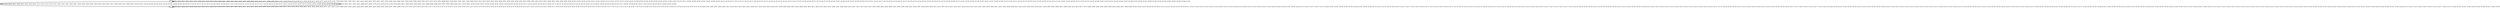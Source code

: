 digraph G {
        node [style=rounded, penwidth=3, fontsize=20, shape=oval];
        "0" -> "0" [label="@601, @602, @611, @612, @613, @625, @626, @627, @638, @639, @640, @646, @647, @648, @654, @655, @656, @667, @668, @669, @675, @676, @677, @688, @689, @690, @707, @708, @709, @719, @720, @721, @729, @730, @731, @736, @737, @738, @794, @795, @796, @800, @801, @802, @811, @812, @813, @818, @819, @820, @831, @832, @833, @844, @845, @846, @857, @858, @859, @863, @864, @865, @877, @878, @879, @885, @886, @887, @900, @901, @902, @907, @908, @909, @920, @921, @922, @928, @929, @930, @934, @935, @936, @945, @946, @947, @959, @960, @961, @972, @973, @974, @980, @981, @982, @988, @989, @990, @1003, @1004, @1005, @1010, @1011, @1012, @1023, @1024, @1025, @1031, @1032, @1033, @1037, @1038, @1039, @1048, @1049, @1050, @1062, @1063, @1064, @1075, @1076, @1077, @1083, @1084, @1085, @1091, @1092, @1093, @1106, @1107, @1108, @1113, @1114, @1115, @1126, @1127, @1128, @1134, @1135, @1136, @1140, @1141, @1142, @1151, @1152, @1153, @1165, @1166, @1167, @1178, @1179, @1180, @1186, @1187, @1188, @1194, @1195, @1196, @1209, @1210, @1211, @1216, @1217, @1218, @1229, @1230, @1231, @1237, @1238, @1239, @1243, @1244, @1245, @1254, @1255, @1256, @1268, @1269, @1270, @1281, @1282, @1283, @1289, @1290, @1291, @1297, @1298, @1299, @1310, @1311, @1312, @1318, @1319, @1320, @1331, @1332, @1333, @1350, @1351, @1352, @1362, @1363, @1364, @1372, @1373, @1374, @1379, @1380, @1381, @1418, @1419, @1420, @1436, @1437, @1438, @1453, @1454, @1455, @1460, @1461, @1462, @1483, @1484, @1485, @1489, @1490, @1491", color=black,arrowsize=1,style=bold,penwidth=3,fontsize=20];
"0" -> "1" [label="@603, @614, @628, @641, @649, @657, @670, @678, @691, @710, @722, @732, @739, @797, @803, @814, @821, @834, @847, @860, @866, @880, @888, @903, @910, @923, @931, @937, @948, @962, @975, @983, @991, @1006, @1013, @1026, @1034, @1040, @1051, @1065, @1078, @1086, @1094, @1109, @1116, @1129, @1137, @1143, @1154, @1168, @1181, @1189, @1197, @1212, @1219, @1232, @1240, @1246, @1257, @1271, @1284, @1292, @1300, @1313, @1321, @1334, @1353, @1365, @1375, @1382, @1421, @1439, @1456, @1463, @1486, @1492", color=black,arrowsize=1,style=bold,penwidth=3,fontsize=20];
"1" -> "1" [label="@604, @605, @606, @607, @608, @609, @615, @616, @617, @618, @619, @620, @621, @622, @623, @629, @630, @631, @632, @633, @634, @635, @636, @642, @643, @644, @650, @651, @652, @658, @659, @660, @661, @662, @663, @664, @665, @671, @672, @673, @679, @680, @681, @682, @683, @684, @685, @686, @692, @693, @694, @695, @696, @697, @698, @699, @700, @701, @702, @703, @704, @705, @711, @712, @713, @714, @715, @716, @717, @723, @724, @725, @726, @727, @733, @734, @740, @741, @742, @743, @744, @745, @746, @747, @748, @749, @750, @751, @752, @753, @754, @755, @756, @757, @758, @759, @760, @761, @762, @763, @764, @765, @766, @767, @768, @769, @770, @771, @772, @773, @774, @775, @776, @777, @778, @779, @780, @781, @782, @783, @784, @785, @786, @787, @788, @789, @790, @791, @792, @798, @804, @805, @806, @807, @808, @809, @815, @816, @822, @823, @824, @825, @826, @827, @828, @829, @835, @836, @837, @838, @839, @840, @841, @842, @848, @849, @850, @851, @852, @853, @854, @855, @861, @867, @868, @869, @870, @871, @872, @873, @874, @875, @881, @882, @883, @889, @890, @891, @892, @893, @894, @895, @896, @897, @898, @904, @905, @911, @912, @913, @914, @915, @916, @917, @918, @924, @925, @926, @932, @938, @939, @940, @941, @942, @943, @949, @950, @951, @952, @953, @954, @955, @956, @957, @963, @964, @965, @966, @967, @968, @969, @970, @976, @977, @978, @984, @985, @986, @992, @993, @994, @995, @996, @997, @998, @999, @1000, @1001, @1007, @1008, @1014, @1015, @1016, @1017, @1018, @1019, @1020, @1021, @1027, @1028, @1029, @1035, @1041, @1042, @1043, @1044, @1045, @1046, @1052, @1053, @1054, @1055, @1056, @1057, @1058, @1059, @1060, @1066, @1067, @1068, @1069, @1070, @1071, @1072, @1073, @1079, @1080, @1081, @1087, @1088, @1089, @1095, @1096, @1097, @1098, @1099, @1100, @1101, @1102, @1103, @1104, @1110, @1111, @1117, @1118, @1119, @1120, @1121, @1122, @1123, @1124, @1130, @1131, @1132, @1138, @1144, @1145, @1146, @1147, @1148, @1149, @1155, @1156, @1157, @1158, @1159, @1160, @1161, @1162, @1163, @1169, @1170, @1171, @1172, @1173, @1174, @1175, @1176, @1182, @1183, @1184, @1190, @1191, @1192, @1198, @1199, @1200, @1201, @1202, @1203, @1204, @1205, @1206, @1207, @1213, @1214, @1220, @1221, @1222, @1223, @1224, @1225, @1226, @1227, @1233, @1234, @1235, @1241, @1247, @1248, @1249, @1250, @1251, @1252, @1258, @1259, @1260, @1261, @1262, @1263, @1264, @1265, @1266, @1272, @1273, @1274, @1275, @1276, @1277, @1278, @1279, @1285, @1286, @1287, @1293, @1294, @1295, @1301, @1302, @1303, @1304, @1305, @1306, @1307, @1308, @1314, @1315, @1316, @1322, @1323, @1324, @1325, @1326, @1327, @1328, @1329, @1335, @1336, @1337, @1338, @1339, @1340, @1341, @1342, @1343, @1344, @1345, @1346, @1347, @1348, @1354, @1355, @1356, @1357, @1358, @1359, @1360, @1366, @1367, @1368, @1369, @1370, @1376, @1377, @1383, @1384, @1385, @1386, @1387, @1388, @1389, @1390, @1391, @1392, @1393, @1394, @1395, @1396, @1397, @1398, @1399, @1400, @1401, @1402, @1403, @1404, @1405, @1406, @1407, @1408, @1409, @1410, @1411, @1412, @1413, @1414, @1415, @1416, @1422, @1423, @1424, @1425, @1426, @1427, @1428, @1429, @1430, @1431, @1432, @1433, @1434, @1440, @1441, @1442, @1443, @1444, @1445, @1446, @1447, @1448, @1449, @1450, @1451, @1457, @1458, @1464, @1465, @1466, @1467, @1468, @1469, @1470, @1471, @1472, @1473, @1474, @1475, @1476, @1477, @1478, @1479, @1480, @1481, @1487, @1493, @1494, @1495, @1496, @1497, @1498, @1499", color=black,arrowsize=1,style=bold,penwidth=3,fontsize=20];
"1" -> "0" [label="@610, @624, @637, @645, @653, @666, @674, @687, @706, @718, @728, @735, @793, @799, @810, @817, @830, @843, @856, @862, @876, @884, @899, @906, @919, @927, @933, @944, @958, @971, @979, @987, @1002, @1009, @1022, @1030, @1036, @1047, @1061, @1074, @1082, @1090, @1105, @1112, @1125, @1133, @1139, @1150, @1164, @1177, @1185, @1193, @1208, @1215, @1228, @1236, @1242, @1253, @1267, @1280, @1288, @1296, @1309, @1317, @1330, @1349, @1361, @1371, @1378, @1417, @1435, @1452, @1459, @1482, @1488", color=black,arrowsize=1,style=bold,penwidth=3,fontsize=20];
}
